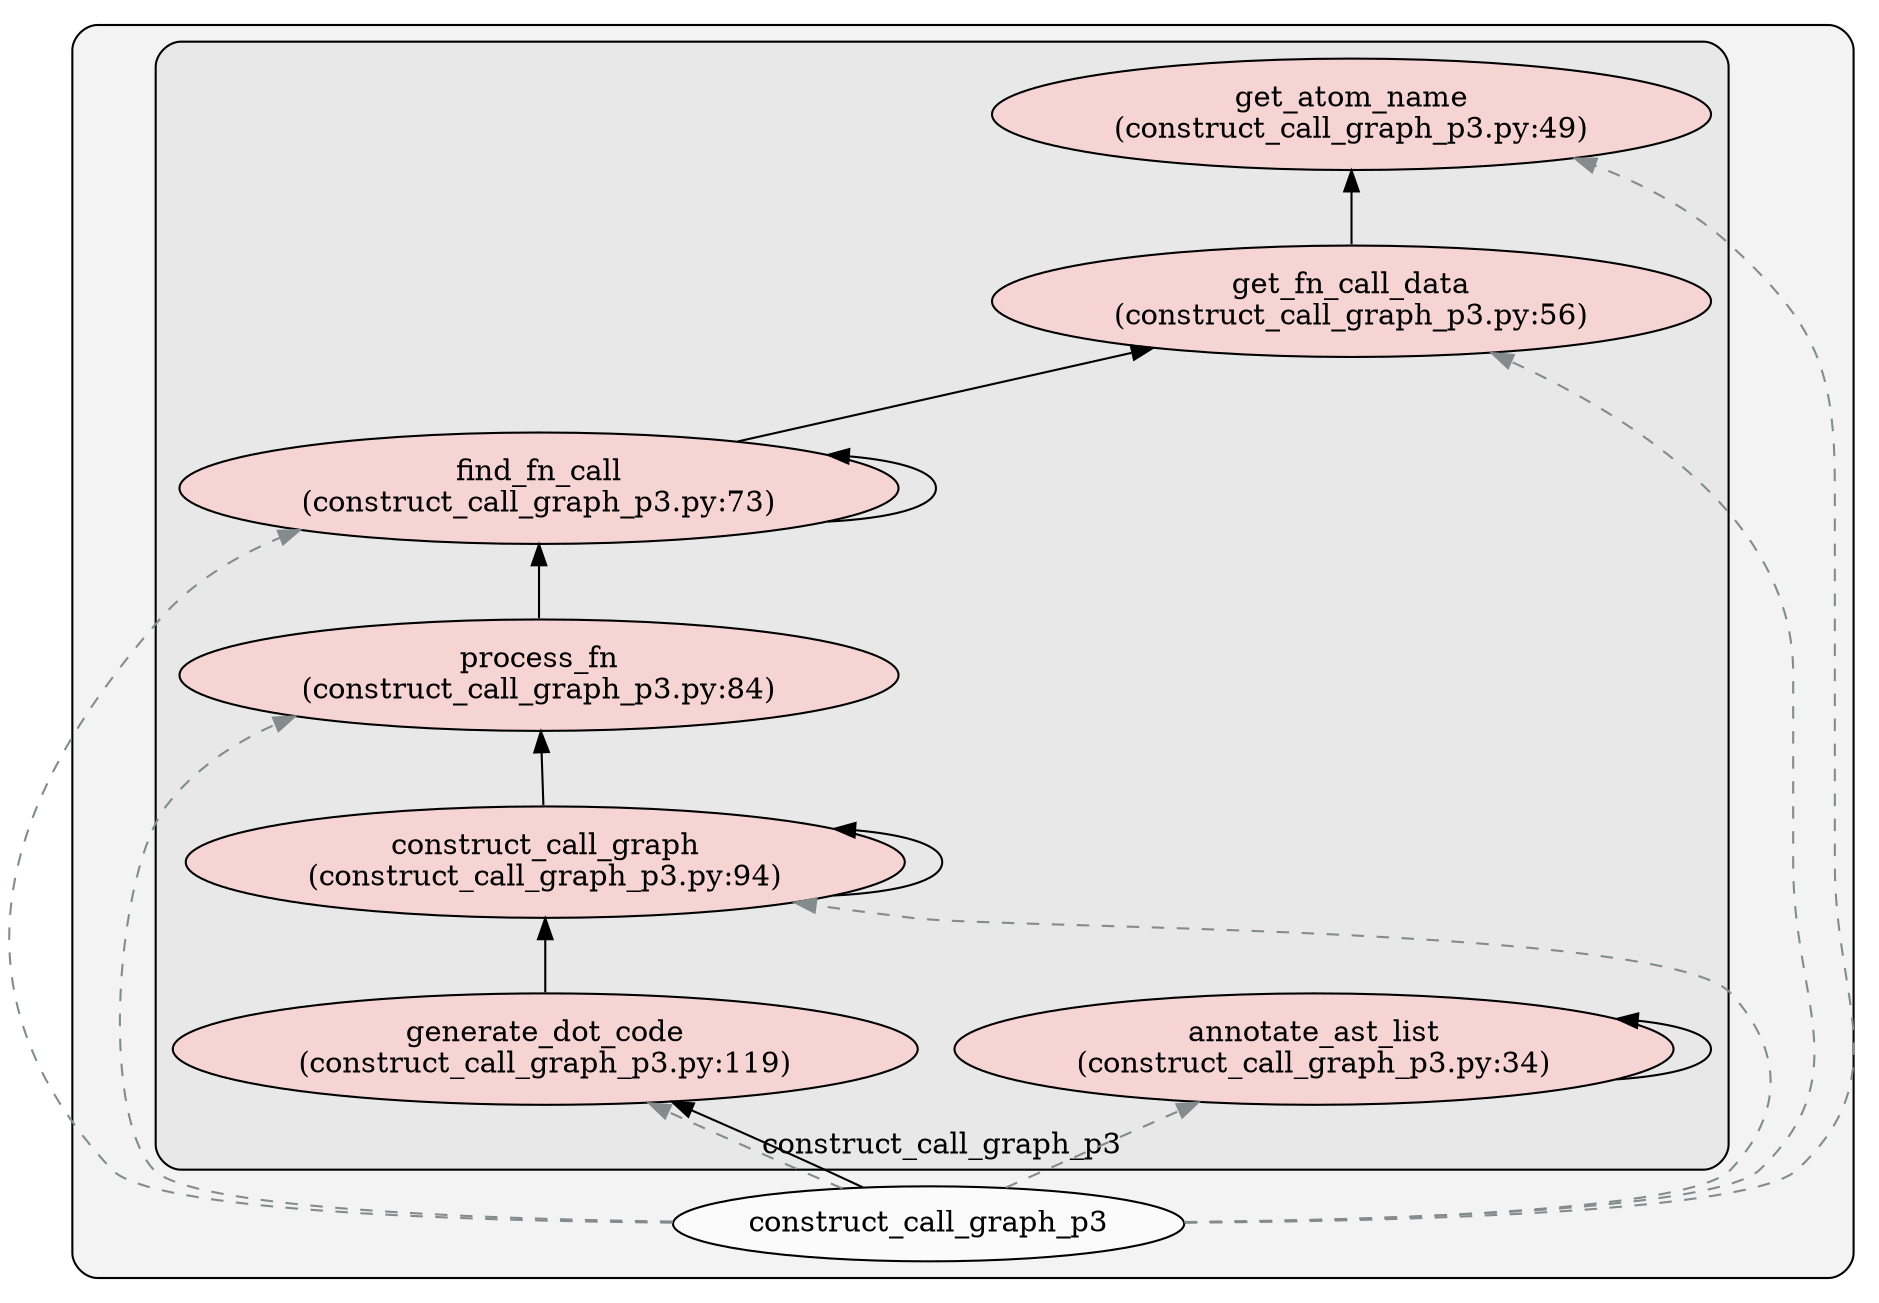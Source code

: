 digraph G {
    graph [rankdir=BT, clusterrank="local"];
    subgraph cluster_G {

        graph [style="filled,rounded",fillcolor="#80808018", label=""];
        construct_call_graphX_p3 [label="construct_call_graph_p3", style="filled", fillcolor="#ffffffb2", fontcolor="#000000", group="0"];
        subgraph cluster_construct_call_graphX_p3 {

            graph [style="filled,rounded",fillcolor="#80808018", label="construct_call_graph_p3"];
            construct_call_graphX_p3__annotate_ast_list [label="annotate_ast_list\n(construct_call_graph_p3.py:34)", style="filled", fillcolor="#feccccb2", fontcolor="#000000", group="0"];
        }
        subgraph cluster_construct_call_graphX_p3 {

            graph [style="filled,rounded",fillcolor="#80808018", label="construct_call_graph_p3"];
            construct_call_graphX_p3__construct_call_graphX [label="construct_call_graph\n(construct_call_graph_p3.py:94)", style="filled", fillcolor="#feccccb2", fontcolor="#000000", group="0"];
        }
        subgraph cluster_construct_call_graphX_p3 {

            graph [style="filled,rounded",fillcolor="#80808018", label="construct_call_graph_p3"];
            construct_call_graphX_p3__find_fn_call [label="find_fn_call\n(construct_call_graph_p3.py:73)", style="filled", fillcolor="#feccccb2", fontcolor="#000000", group="0"];
        }
        subgraph cluster_construct_call_graphX_p3 {

            graph [style="filled,rounded",fillcolor="#80808018", label="construct_call_graph_p3"];
            construct_call_graphX_p3__generate_dot_code [label="generate_dot_code\n(construct_call_graph_p3.py:119)", style="filled", fillcolor="#feccccb2", fontcolor="#000000", group="0"];
        }
        subgraph cluster_construct_call_graphX_p3 {

            graph [style="filled,rounded",fillcolor="#80808018", label="construct_call_graph_p3"];
            construct_call_graphX_p3__get_atom_name [label="get_atom_name\n(construct_call_graph_p3.py:49)", style="filled", fillcolor="#feccccb2", fontcolor="#000000", group="0"];
        }
        subgraph cluster_construct_call_graphX_p3 {

            graph [style="filled,rounded",fillcolor="#80808018", label="construct_call_graph_p3"];
            construct_call_graphX_p3__get_fn_call_data [label="get_fn_call_data\n(construct_call_graph_p3.py:56)", style="filled", fillcolor="#feccccb2", fontcolor="#000000", group="0"];
        }
        subgraph cluster_construct_call_graphX_p3 {

            graph [style="filled,rounded",fillcolor="#80808018", label="construct_call_graph_p3"];
            construct_call_graphX_p3__process_fn [label="process_fn\n(construct_call_graph_p3.py:84)", style="filled", fillcolor="#feccccb2", fontcolor="#000000", group="0"];
        }
    }
        construct_call_graphX_p3 -> construct_call_graphX_p3__get_atom_name [style="dashed", color="#838b8b"];
        construct_call_graphX_p3 -> construct_call_graphX_p3__find_fn_call [style="dashed", color="#838b8b"];
        construct_call_graphX_p3 -> construct_call_graphX_p3__process_fn [style="dashed", color="#838b8b"];
        construct_call_graphX_p3 -> construct_call_graphX_p3__get_fn_call_data [style="dashed", color="#838b8b"];
        construct_call_graphX_p3 -> construct_call_graphX_p3__generate_dot_code [style="dashed", color="#838b8b"];
        construct_call_graphX_p3 -> construct_call_graphX_p3__annotate_ast_list [style="dashed", color="#838b8b"];
        construct_call_graphX_p3 -> construct_call_graphX_p3__construct_call_graphX [style="dashed", color="#838b8b"];
        construct_call_graphX_p3 -> construct_call_graphX_p3__generate_dot_code [style="solid", color="#000000"];
        construct_call_graphX_p3__annotate_ast_list -> construct_call_graphX_p3__annotate_ast_list [style="solid", color="#000000"];
        construct_call_graphX_p3__get_fn_call_data -> construct_call_graphX_p3__get_atom_name [style="solid", color="#000000"];
        construct_call_graphX_p3__find_fn_call -> construct_call_graphX_p3__find_fn_call [style="solid", color="#000000"];
        construct_call_graphX_p3__find_fn_call -> construct_call_graphX_p3__get_fn_call_data [style="solid", color="#000000"];
        construct_call_graphX_p3__process_fn -> construct_call_graphX_p3__find_fn_call [style="solid", color="#000000"];
        construct_call_graphX_p3__construct_call_graphX -> construct_call_graphX_p3__process_fn [style="solid", color="#000000"];
        construct_call_graphX_p3__construct_call_graphX -> construct_call_graphX_p3__construct_call_graphX [style="solid", color="#000000"];
        construct_call_graphX_p3__generate_dot_code -> construct_call_graphX_p3__construct_call_graphX [style="solid", color="#000000"];
    }
